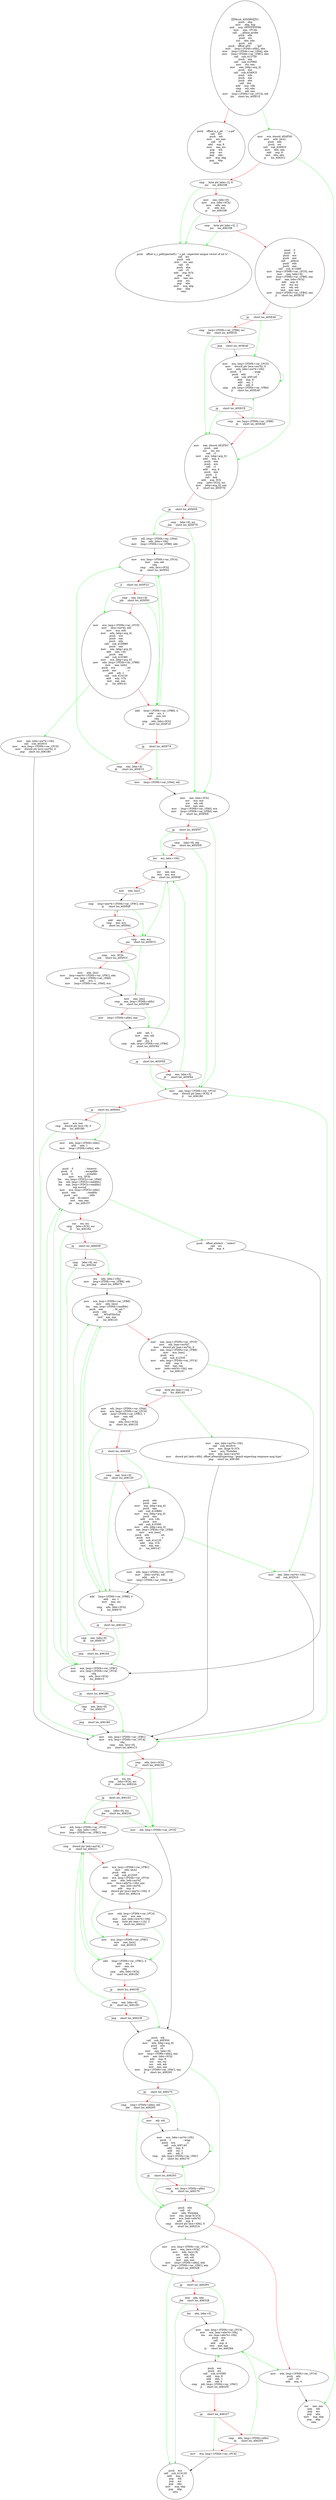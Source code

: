 digraph G{
Node0 [label = "58sub_405DB031:
push    ebp
mov     ebp, esp
and     esp, 0FFFFFFF8h
mov     eax, 1FC4h
call    __alloca_probe
push    ebx
push    esi
xor     ebx, ebx
push    edi
push    offset aPd      ; \"pd\"
mov     [esp+1FD4h+nfds], ebx
mov     [esp+1FD4h+var_1FA4], ebx
mov     [esp+1FD4h+var_1FBC], ebx
call    sub_412750
push    eax
call    sub_41F960
mov     esi, eax
mov     eax, [ebp+arg_4]
push    eax
call    sub_43A0C0
push    edx
push    eax
push    ebx
call    ktn
add     esp, 18h
cmp     esi, ebx
mov     edi, eax
mov     [esp+1FD0h+var_1FC4], edi
jnz     short loc_405E1F"]
Node1 [label = "push    offset a_z_pd   ; \".z.pd\"
call    krr
push    edi
mov     esi, eax
call    r0
add     esp, 8
mov     eax, esi
pop     edi
pop     esi
pop     ebx
mov     esp, ebp
pop     ebp
retn"]
Node2 [label = "mov     ecx, dword_4E4FD0
mov     edx, [ecx]
push    edx
push    esi
call    sub_4269C0
mov     ebx, eax
add     esp, 8
test    ebx, ebx
jz      loc_4062C1"]
Node3 [label = "cmp     byte ptr [ebx+2], 6
jnz     loc_40633B"]
Node4 [label = "mov     eax, [ebx+8]
mov     ecx, [ebx+0Ch]
mov     edx, eax
or      edx, ecx
jz      loc_40633B"]
Node5 [label = "cmp     byte ptr [ebx+3], 2
jnz     loc_40633B"]
Node6 [label = "push    0
push    4
push    ecx
push    eax
call    __allmul
push    edx
push    eax
call    sub_411680
mov     [esp+1FD8h+var_1FC0], eax
mov     eax, [ebx+8]
mov     [esp+1FD8h+var_1FB8], eax
mov     eax, [ebx+0Ch]
add     esp, 8
xor     esi, esi
xor     edi, edi
test    eax, eax
mov     [esp+1FD0h+var_1FB4], eax
jl      short loc_405ECE"]
Node7 [label = "jg      short loc_405EA0"]
Node8 [label = "cmp     [esp+1FD0h+var_1FB8], esi
jbe     short loc_405ECE"]
Node9 [label = "jmp     short loc_405EA0"]
Node10 [label = "mov     ecx, [esp+1FD0h+var_1FC0]
mov     dword ptr [ecx+esi*4], 0
mov     edx, [ebx+esi*4+10h]
push    0               ; argp
push    edx             ; s
call    sub_40F140
add     esp, 8
add     esi, 1
adc     edi, 0
cmp     edi, [esp+1FD0h+var_1FB4]
jl      short loc_405EA0"]
Node11 [label = "jg      short loc_405ECE"]
Node12 [label = "cmp     esi, [esp+1FD0h+var_1FB8]
jb      short loc_405EA0"]
Node13 [label = "mov     eax, dword_4E2FEC
push    eax
xor     esi, esi
call    r1
mov     ecx, [ebp+arg_0]
add     esp, 4
push    eax
push    ecx
call    r1
add     esp, 4
push    eax
push    2
call    knk
add     esp, 0Ch
cmp     [ebx+0Ch], esi
mov     [ebp+arg_0], eax
jl      short loc_405F7D"]
Node14 [label = "jg      short loc_405F05"]
Node15 [label = "cmp     [ebx+8], esi
jbe     short loc_405F7D"]
Node16 [label = "mov     edi, [esp+1FD0h+var_1FA4]
lea     edx, [ebx+10h]
mov     [esp+1FD0h+var_1FB8], edx"]
Node17 [label = "mov     ecx, [esp+1FD0h+var_1FC4]
mov     eax, edi
cdq
cmp     edx, [ecx+0Ch]
jg      short loc_405F62"]
Node18 [label = "jl      short loc_405F23"]
Node19 [label = "cmp     eax, [ecx+8]
jnb     short loc_405F62"]
Node20 [label = "mov     ecx, [esp+1FD0h+var_1FC0]
mov     [ecx+esi*4], edi
mov     ecx, edx
mov     edx, [ebp+arg_4]
push    ecx
push    eax
push    edx
call    sub_41DB80
push    eax
mov     eax, [ebp+arg_0]
add     eax, 14h
push    eax
call    sub_410380
mov     ecx, [ebp+arg_0]
mov     edx, [esp+1FE4h+var_1FB8]
mov     eax, [edx]
push    ecx             ; int
push    eax             ; s
add     edi, 1
call    sub_414120
add     esp, 1Ch
test    eax, eax
jz      loc_406141"]
Node21 [label = "add     [esp+1FD0h+var_1FB8], 4
add     esi, 1
mov     eax, esi
cdq
cmp     edx, [ebx+0Ch]
jl      short loc_405F10"]
Node22 [label = "jg      short loc_405F79"]
Node23 [label = "cmp     eax, [ebx+8]
jb      short loc_405F10"]
Node24 [label = "mov     [esp+1FD0h+var_1FA4], edi"]
Node25 [label = "mov     eax, [ebx+0Ch]
xor     ecx, ecx
xor     edi, edi
test    eax, eax
mov     [esp+1FD0h+var_1FA0], ecx
mov     [esp+1FD0h+var_1FB4], eax
jl      short loc_405FEE"]
Node26 [label = "jg      short loc_405F97"]
Node27 [label = "cmp     [ebx+8], edi
jbe     short loc_405FEE"]
Node28 [label = "lea     esi, [ebx+10h]"]
Node29 [label = "xor     eax, eax
test    ecx, ecx
jbe     short loc_405FAF"]
Node30 [label = "mov     edx, [esi]"]
Node31 [label = "cmp     [esp+eax*4+1FD0h+var_1F9C], edx
jz      short loc_405FAF"]
Node32 [label = "add     eax, 1
cmp     eax, ecx
jb      short loc_405FA2"]
Node33 [label = "cmp     eax, ecx
jnz     short loc_405FCC"]
Node34 [label = "cmp     ecx, 3F2h
jnb     short loc_405FCC"]
Node35 [label = "mov     edx, [esi]
mov     [esp+eax*4+1FD0h+var_1F9C], edx
mov     ecx, [esp+1FD0h+var_1FA0]
add     ecx, 1
mov     [esp+1FD0h+var_1FA0], ecx"]
Node36 [label = "mov     eax, [esi]
cmp     eax, [esp+1FD0h+nfds]
jle     short loc_405FD8"]
Node37 [label = "mov     [esp+1FD0h+nfds], eax"]
Node38 [label = "add     edi, 1
mov     eax, edi
cdq
add     esi, 4
cmp     edx, [esp+1FD0h+var_1FB4]
jl      short loc_405F9A"]
Node39 [label = "jg      short loc_405FEE"]
Node40 [label = "cmp     eax, [ebx+8]
jb      short loc_405F9A"]
Node41 [label = "mov     eax, [esp+1FD0h+var_1FC4]
cmp     dword ptr [eax+0Ch], 0
jl      loc_4061B0"]
Node42 [label = "jg      short loc_40600A"]
Node43 [label = "mov     ecx, eax
cmp     dword ptr [ecx+8], 0
jbe     loc_4061B0"]
Node44 [label = "mov     edx, [esp+1FD0h+nfds]
add     edx, 1
mov     [esp+1FD0h+nfds], edx"]
Node45 [label = "push    0               ; timeout
push    0               ; exceptfds
push    0               ; writefds
mov     ecx, 3F3h
lea     esi, [esp+1FDCh+var_1FA0]
lea     edi, [esp+1FDCh+readfds]
lea     eax, [esp+1FDCh+readfds]
rep movsd
mov     ecx, [esp+1FDCh+nfds]
push    eax             ; readfds
push    ecx             ; nfds
call    ds:select
test    eax, eax
jle     loc_406157"]
Node46 [label = "xor     esi, esi
cmp     [ebx+0Ch], esi
jl      loc_406164"]
Node47 [label = "jg      short loc_40605E"]
Node48 [label = "cmp     [ebx+8], esi
jbe     loc_406164"]
Node49 [label = "lea     edx, [ebx+10h]
mov     [esp+1FD0h+var_1FB8], edx
jmp     short loc_406070"]
Node50 [label = "mov     ecx, [esp+1FD0h+var_1FB8]
mov     edx, [ecx]
lea     eax, [esp+1FD0h+readfds]
push    eax             ; fd_set *
push    edx             ; fd
call    __WSAFDIsSet
test    eax, eax
jz      loc_406120"]
Node51 [label = "mov     eax, [esp+1FD0h+var_1FC0]
mov     edi, [eax+esi*4]
mov     dword ptr [eax+esi*4], 0
mov     eax, [esp+1FD0h+var_1FB8]
mov     ecx, [eax]
push    ecx             ; s
call    sub_412550
mov     edx, [esp+1FD4h+var_1FC4]
add     esp, 4
test    eax, eax
mov     [edx+edi*4+10h], eax
jz      loc_4061A7"]
Node52 [label = "cmp     byte ptr [eax+11h], 2
jnz     loc_406183"]
Node53 [label = "mov     edi, [esp+1FD0h+var_1FA4]
mov     ecx, [esp+1FD0h+var_1FC4]
add     [esp+1FD0h+var_1FBC], 1
mov     eax, edi
cdq
cmp     edx, [ecx+0Ch]
jg      short loc_406120"]
Node54 [label = "jl      short loc_4060DF"]
Node55 [label = "cmp     eax, [ecx+8]
jnb     short loc_406120"]
Node56 [label = "push    edx
push    eax
mov     eax, [ebp+arg_4]
push    eax
call    sub_41DB80
mov     ecx, [ebp+arg_0]
push    eax
add     ecx, 14h
push    ecx
call    sub_410380
mov     edx, [ebp+arg_0]
mov     eax, [esp+1FE4h+var_1FB8]
mov     ecx, [eax]
push    edx             ; int
push    ecx             ; s
call    sub_414120
add     esp, 1Ch
test    eax, eax
jz      loc_4061A7"]
Node57 [label = "mov     edx, [esp+1FD0h+var_1FC0]
mov     [edx+esi*4], edi
add     edi, 1
mov     [esp+1FD0h+var_1FA4], edi"]
Node58 [label = "add     [esp+1FD0h+var_1FB8], 4
add     esi, 1
mov     eax, esi
cdq
cmp     edx, [ebx+0Ch]
jl      loc_406070"]
Node59 [label = "jg      short loc_406164"]
Node60 [label = "cmp     eax, [ebx+8]
jb      loc_406070"]
Node61 [label = "jmp     short loc_406164"]
Node62 [label = "mov     eax, [ebx+esi*4+10h]
call    sub_402910
mov     ecx, [esp+1FD0h+var_1FC0]
mov     dword ptr [ecx+esi*4], 0
jmp     short loc_4061B0"]
Node63 [label = "push    offset aSelect  ; \"select\"
call    orr
add     esp, 4"]
Node64 [label = "mov     eax, [esp+1FD0h+var_1FBC]
mov     ecx, [esp+1FD0h+var_1FC4]
cdq
cmp     edx, [ecx+0Ch]
jl      loc_406015"]
Node65 [label = "jg      short loc_4061B0"]
Node66 [label = "cmp     eax, [ecx+8]
jb      loc_406015"]
Node67 [label = "jmp     short loc_4061B0"]
Node68 [label = "mov     eax, [ebx+esi*4+10h]
call    sub_402910
mov     eax, large fs:2Ch
mov     ecx, TlsIndex
mov     edx, [eax+ecx*4]
mov     dword ptr [edx+40h], offset aPeachExpecting; \"peach expecting response msg type\"
jmp     short loc_4061B0"]
Node69 [label = "mov     eax, [ebx+esi*4+10h]
call    sub_402910"]
Node70 [label = "mov     eax, [esp+1FD0h+var_1FBC]
mov     ecx, [esp+1FD0h+var_1FC4]
cdq
cmp     eax, [ecx+8]
jnz     short loc_4061C3"]
Node71 [label = "cmp     edx, [ecx+0Ch]
jz      short loc_40623A"]
Node72 [label = "xor     esi, esi
cmp     [ebx+0Ch], esi
jl      short loc_40623A"]
Node73 [label = "jg      short loc_4061D1"]
Node74 [label = "cmp     [ebx+8], esi
jbe     short loc_40623A"]
Node75 [label = "mov     edi, [esp+1FD0h+var_1FC0]
lea     eax, [ebx+10h]
mov     [esp+1FD0h+var_1FBC], eax"]
Node76 [label = "cmp     dword ptr [edi+esi*4], 0
jz      short loc_406221"]
Node77 [label = "mov     ecx, [esp+1FD0h+var_1FBC]
mov     edx, [ecx]
push    edx             ; s
call    sub_412550
mov     ecx, [esp+1FD4h+var_1FC4]
mov     edx, [edi+esi*4]
mov     [ecx+edx*4+10h], eax
mov     eax, [edi+esi*4]
add     esp, 4
cmp     dword ptr [ecx+eax*4+10h], 0
jz      short loc_406216"]
Node78 [label = "mov     edx, [esp+1FD0h+var_1FC4]
mov     ecx, eax
mov     eax, [edx+ecx*4+10h]
cmp     byte ptr [eax+11h], 2
jz      short loc_406221"]
Node79 [label = "mov     ecx, [esp+1FD0h+var_1FBC]
mov     eax, [ecx]
call    sub_402910"]
Node80 [label = "add     [esp+1FD0h+var_1FBC], 4
add     esi, 1
mov     eax, esi
cdq
cmp     edx, [ebx+0Ch]
jl      short loc_4061DC"]
Node81 [label = "jg      short loc_40623E"]
Node82 [label = "cmp     eax, [ebx+8]
jb      short loc_4061DC"]
Node83 [label = "jmp     short loc_40623E"]
Node84 [label = "mov     edi, [esp+1FD0h+var_1FC0]"]
Node85 [label = "push    edi
call    sub_40F950
mov     edx, [ebp+arg_0]
push    edx
call    r0
mov     eax, [ebx+8]
mov     [esp+1FD8h+nfds], eax
mov     eax, [ebx+0Ch]
add     esp, 8
xor     esi, esi
xor     edi, edi
test    eax, eax
mov     [esp+1FD0h+var_1FAC], eax
jl      short loc_406293"]
Node86 [label = "jg      short loc_406270"]
Node87 [label = "cmp     [esp+1FD0h+nfds], edi
jbe     short loc_406293"]
Node88 [label = "mov     edi, edi"]
Node89 [label = "mov     ecx, [ebx+esi*4+10h]
push    1               ; argp
push    ecx             ; s
call    sub_40F140
add     esp, 8
add     esi, 1
adc     edi, 0
cmp     edi, [esp+1FD0h+var_1FAC]
jl      short loc_406270"]
Node90 [label = "jg      short loc_406293"]
Node91 [label = "cmp     esi, [esp+1FD0h+nfds]
jb      short loc_406270"]
Node92 [label = "push    ebx
call    r0
mov     edx, TlsIndex
mov     eax, large fs:2Ch
mov     ecx, [eax+edx*4]
add     esp, 4
cmp     dword ptr [ecx+40h], 0
jz      short loc_4062CA"]
Node93 [label = "mov     edx, [esp+1FD0h+var_1FC4]
push    edx
call    r0
add     esp, 4"]
Node94 [label = "xor     eax, eax
pop     edi
pop     esi
pop     ebx
mov     esp, ebp
pop     ebp
retn"]
Node95 [label = "mov     ecx, [esp+1FD0h+var_1FC4]
mov     eax, [ecx+0Ch]
mov     edx, [ecx+8]
xor     ebx, ebx
xor     edi, edi
test    eax, eax
mov     [esp+1FD0h+nfds], edx
mov     [esp+1FD0h+var_1FAC], eax
jl      short loc_40632B"]
Node96 [label = "jg      short loc_4062F0"]
Node97 [label = "test    edx, edx
jbe     short loc_40632B"]
Node98 [label = "lea     ebx, [ebx+0]"]
Node99 [label = "mov     eax, [esp+1FD0h+var_1FC4]
mov     ecx, [eax+ebx*4+10h]
lea     esi, [eax+ebx*4+10h]
push    ecx
call    d9
add     esp, 4
test    eax, eax
jz      short loc_4062B4"]
Node100 [label = "push    eax
push    esi
call    sub_410380
add     esp, 8
add     ebx, 1
adc     edi, 0
cmp     edi, [esp+1FD0h+var_1FAC]
jl      short loc_4062F0"]
Node101 [label = "jg      short loc_406327"]
Node102 [label = "cmp     ebx, [esp+1FD0h+nfds]
jb      short loc_4062F0"]
Node103 [label = "mov     ecx, [esp+1FD0h+var_1FC4]"]
Node104 [label = "push    ecx
call    sub_41A120
add     esp, 4
pop     edi
pop     esi
pop     ebx
mov     esp, ebp
pop     ebp
retn"]
Node105 [label = "push    offset a_z_pdExpectedU; \".z.pd - expected unique vector of int h\"...
call    krr
push    edi
mov     esi, eax
call    r0
push    ebx
call    r0
add     esp, 0Ch
pop     edi
mov     eax, esi
pop     esi
pop     ebx
mov     esp, ebp
pop     ebp
retn"]
Node0 -> Node1 [color = "red"]
Node0 -> Node2 [color = "green"]
Node2 -> Node3 [color = "red"]
Node2 -> Node94 [color = "green"]
Node3 -> Node4 [color = "red"]
Node3 -> Node105 [color = "green"]
Node4 -> Node5 [color = "red"]
Node4 -> Node105 [color = "green"]
Node5 -> Node6 [color = "red"]
Node5 -> Node105 [color = "green"]
Node6 -> Node7 [color = "red"]
Node6 -> Node13 [color = "green"]
Node7 -> Node8 [color = "red"]
Node7 -> Node10 [color = "green"]
Node8 -> Node9 [color = "red"]
Node8 -> Node13 [color = "green"]
Node9 -> Node10 [color = "black"]
Node10 -> Node11 [color = "red"]
Node10 -> Node10 [color = "green"]
Node11 -> Node12 [color = "red"]
Node11 -> Node13 [color = "green"]
Node12 -> Node10 [color = "green"]
Node12 -> Node13 [color = "red"]
Node13 -> Node14 [color = "red"]
Node13 -> Node25 [color = "green"]
Node14 -> Node15 [color = "red"]
Node14 -> Node16 [color = "green"]
Node15 -> Node16 [color = "red"]
Node15 -> Node25 [color = "green"]
Node16 -> Node17 [color = "black"]
Node17 -> Node18 [color = "red"]
Node17 -> Node21 [color = "green"]
Node18 -> Node19 [color = "red"]
Node18 -> Node20 [color = "green"]
Node19 -> Node20 [color = "red"]
Node19 -> Node21 [color = "green"]
Node20 -> Node21 [color = "red"]
Node20 -> Node62 [color = "green"]
Node21 -> Node17 [color = "green"]
Node21 -> Node22 [color = "red"]
Node22 -> Node23 [color = "red"]
Node22 -> Node24 [color = "green"]
Node23 -> Node17 [color = "green"]
Node23 -> Node24 [color = "red"]
Node24 -> Node25 [color = "black"]
Node25 -> Node26 [color = "red"]
Node25 -> Node41 [color = "green"]
Node26 -> Node27 [color = "red"]
Node26 -> Node28 [color = "green"]
Node27 -> Node28 [color = "red"]
Node27 -> Node41 [color = "green"]
Node28 -> Node29 [color = "black"]
Node29 -> Node30 [color = "red"]
Node29 -> Node33 [color = "green"]
Node30 -> Node31 [color = "black"]
Node31 -> Node32 [color = "red"]
Node31 -> Node33 [color = "green"]
Node32 -> Node31 [color = "green"]
Node32 -> Node33 [color = "red"]
Node33 -> Node34 [color = "red"]
Node33 -> Node36 [color = "green"]
Node34 -> Node35 [color = "red"]
Node34 -> Node36 [color = "green"]
Node35 -> Node36 [color = "black"]
Node36 -> Node37 [color = "red"]
Node36 -> Node38 [color = "green"]
Node37 -> Node38 [color = "black"]
Node38 -> Node29 [color = "green"]
Node38 -> Node39 [color = "red"]
Node39 -> Node40 [color = "red"]
Node39 -> Node41 [color = "green"]
Node40 -> Node29 [color = "green"]
Node40 -> Node41 [color = "red"]
Node41 -> Node42 [color = "red"]
Node41 -> Node70 [color = "green"]
Node42 -> Node43 [color = "red"]
Node42 -> Node44 [color = "green"]
Node43 -> Node44 [color = "red"]
Node43 -> Node70 [color = "green"]
Node44 -> Node45 [color = "black"]
Node45 -> Node46 [color = "red"]
Node45 -> Node63 [color = "green"]
Node46 -> Node47 [color = "red"]
Node46 -> Node64 [color = "green"]
Node47 -> Node48 [color = "red"]
Node47 -> Node49 [color = "green"]
Node48 -> Node49 [color = "red"]
Node48 -> Node64 [color = "green"]
Node49 -> Node50 [color = "black"]
Node50 -> Node51 [color = "red"]
Node50 -> Node58 [color = "green"]
Node51 -> Node52 [color = "red"]
Node51 -> Node69 [color = "green"]
Node52 -> Node53 [color = "red"]
Node52 -> Node68 [color = "green"]
Node53 -> Node54 [color = "red"]
Node53 -> Node58 [color = "green"]
Node54 -> Node55 [color = "red"]
Node54 -> Node56 [color = "green"]
Node55 -> Node56 [color = "red"]
Node55 -> Node58 [color = "green"]
Node56 -> Node57 [color = "red"]
Node56 -> Node69 [color = "green"]
Node57 -> Node58 [color = "black"]
Node58 -> Node50 [color = "green"]
Node58 -> Node59 [color = "red"]
Node59 -> Node60 [color = "red"]
Node59 -> Node64 [color = "green"]
Node60 -> Node50 [color = "green"]
Node60 -> Node61 [color = "red"]
Node61 -> Node64 [color = "black"]
Node62 -> Node70 [color = "black"]
Node63 -> Node64 [color = "black"]
Node64 -> Node45 [color = "green"]
Node64 -> Node65 [color = "red"]
Node65 -> Node66 [color = "red"]
Node65 -> Node70 [color = "green"]
Node66 -> Node45 [color = "green"]
Node66 -> Node67 [color = "red"]
Node67 -> Node70 [color = "black"]
Node68 -> Node70 [color = "black"]
Node69 -> Node70 [color = "black"]
Node70 -> Node71 [color = "red"]
Node70 -> Node72 [color = "green"]
Node71 -> Node72 [color = "red"]
Node71 -> Node84 [color = "green"]
Node72 -> Node73 [color = "red"]
Node72 -> Node84 [color = "green"]
Node73 -> Node74 [color = "red"]
Node73 -> Node75 [color = "green"]
Node74 -> Node75 [color = "red"]
Node74 -> Node84 [color = "green"]
Node75 -> Node76 [color = "black"]
Node76 -> Node77 [color = "red"]
Node76 -> Node80 [color = "green"]
Node77 -> Node78 [color = "red"]
Node77 -> Node79 [color = "green"]
Node78 -> Node79 [color = "red"]
Node78 -> Node80 [color = "green"]
Node79 -> Node80 [color = "black"]
Node80 -> Node76 [color = "green"]
Node80 -> Node81 [color = "red"]
Node81 -> Node82 [color = "red"]
Node81 -> Node85 [color = "green"]
Node82 -> Node76 [color = "green"]
Node82 -> Node83 [color = "red"]
Node83 -> Node85 [color = "black"]
Node84 -> Node85 [color = "black"]
Node85 -> Node86 [color = "red"]
Node85 -> Node92 [color = "green"]
Node86 -> Node87 [color = "red"]
Node86 -> Node89 [color = "green"]
Node87 -> Node88 [color = "red"]
Node87 -> Node92 [color = "green"]
Node88 -> Node89 [color = "black"]
Node89 -> Node90 [color = "red"]
Node89 -> Node89 [color = "green"]
Node90 -> Node91 [color = "red"]
Node90 -> Node92 [color = "green"]
Node91 -> Node89 [color = "green"]
Node91 -> Node92 [color = "red"]
Node92 -> Node93 [color = "red"]
Node92 -> Node95 [color = "green"]
Node93 -> Node94 [color = "black"]
Node95 -> Node96 [color = "red"]
Node95 -> Node104 [color = "green"]
Node96 -> Node97 [color = "red"]
Node96 -> Node99 [color = "green"]
Node97 -> Node98 [color = "red"]
Node97 -> Node104 [color = "green"]
Node98 -> Node99 [color = "black"]
Node99 -> Node93 [color = "green"]
Node99 -> Node100 [color = "red"]
Node100 -> Node99 [color = "green"]
Node100 -> Node101 [color = "red"]
Node101 -> Node102 [color = "red"]
Node101 -> Node103 [color = "green"]
Node102 -> Node99 [color = "green"]
Node102 -> Node103 [color = "red"]
Node103 -> Node104 [color = "black"]
}